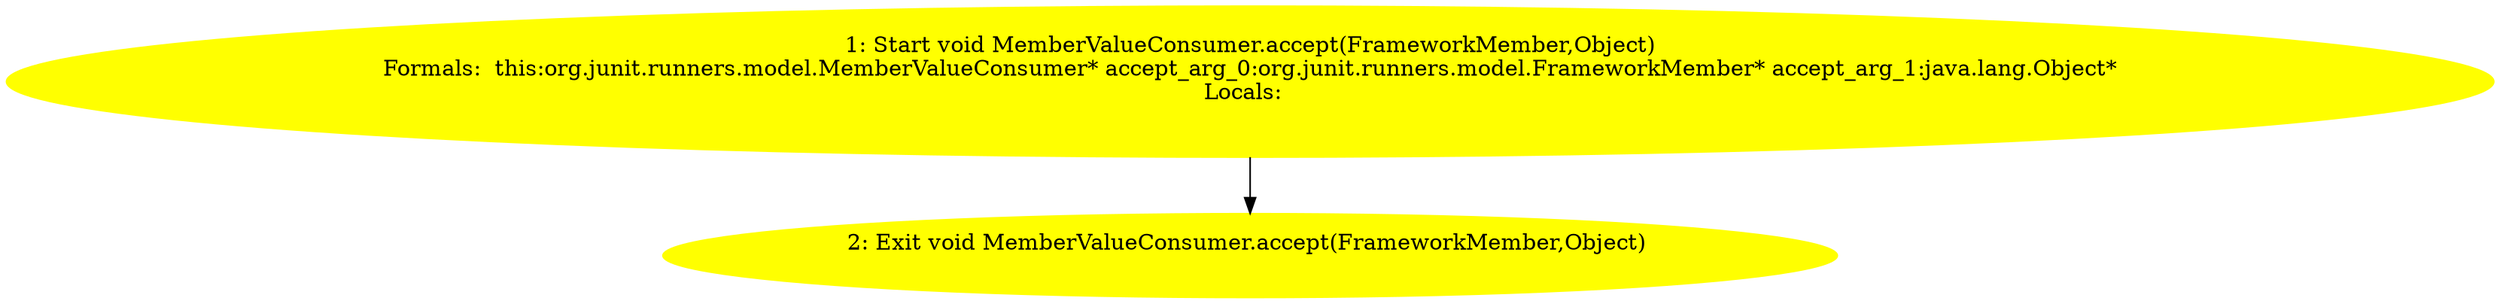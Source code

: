 /* @generated */
digraph cfg {
"org.junit.runners.model.MemberValueConsumer.accept(org.junit.runners.model.FrameworkMember,java.lang.9f390e30d36a4daf89effa1f0390b649_1" [label="1: Start void MemberValueConsumer.accept(FrameworkMember,Object)\nFormals:  this:org.junit.runners.model.MemberValueConsumer* accept_arg_0:org.junit.runners.model.FrameworkMember* accept_arg_1:java.lang.Object*\nLocals:  \n  " color=yellow style=filled]
	

	 "org.junit.runners.model.MemberValueConsumer.accept(org.junit.runners.model.FrameworkMember,java.lang.9f390e30d36a4daf89effa1f0390b649_1" -> "org.junit.runners.model.MemberValueConsumer.accept(org.junit.runners.model.FrameworkMember,java.lang.9f390e30d36a4daf89effa1f0390b649_2" ;
"org.junit.runners.model.MemberValueConsumer.accept(org.junit.runners.model.FrameworkMember,java.lang.9f390e30d36a4daf89effa1f0390b649_2" [label="2: Exit void MemberValueConsumer.accept(FrameworkMember,Object) \n  " color=yellow style=filled]
	

}
